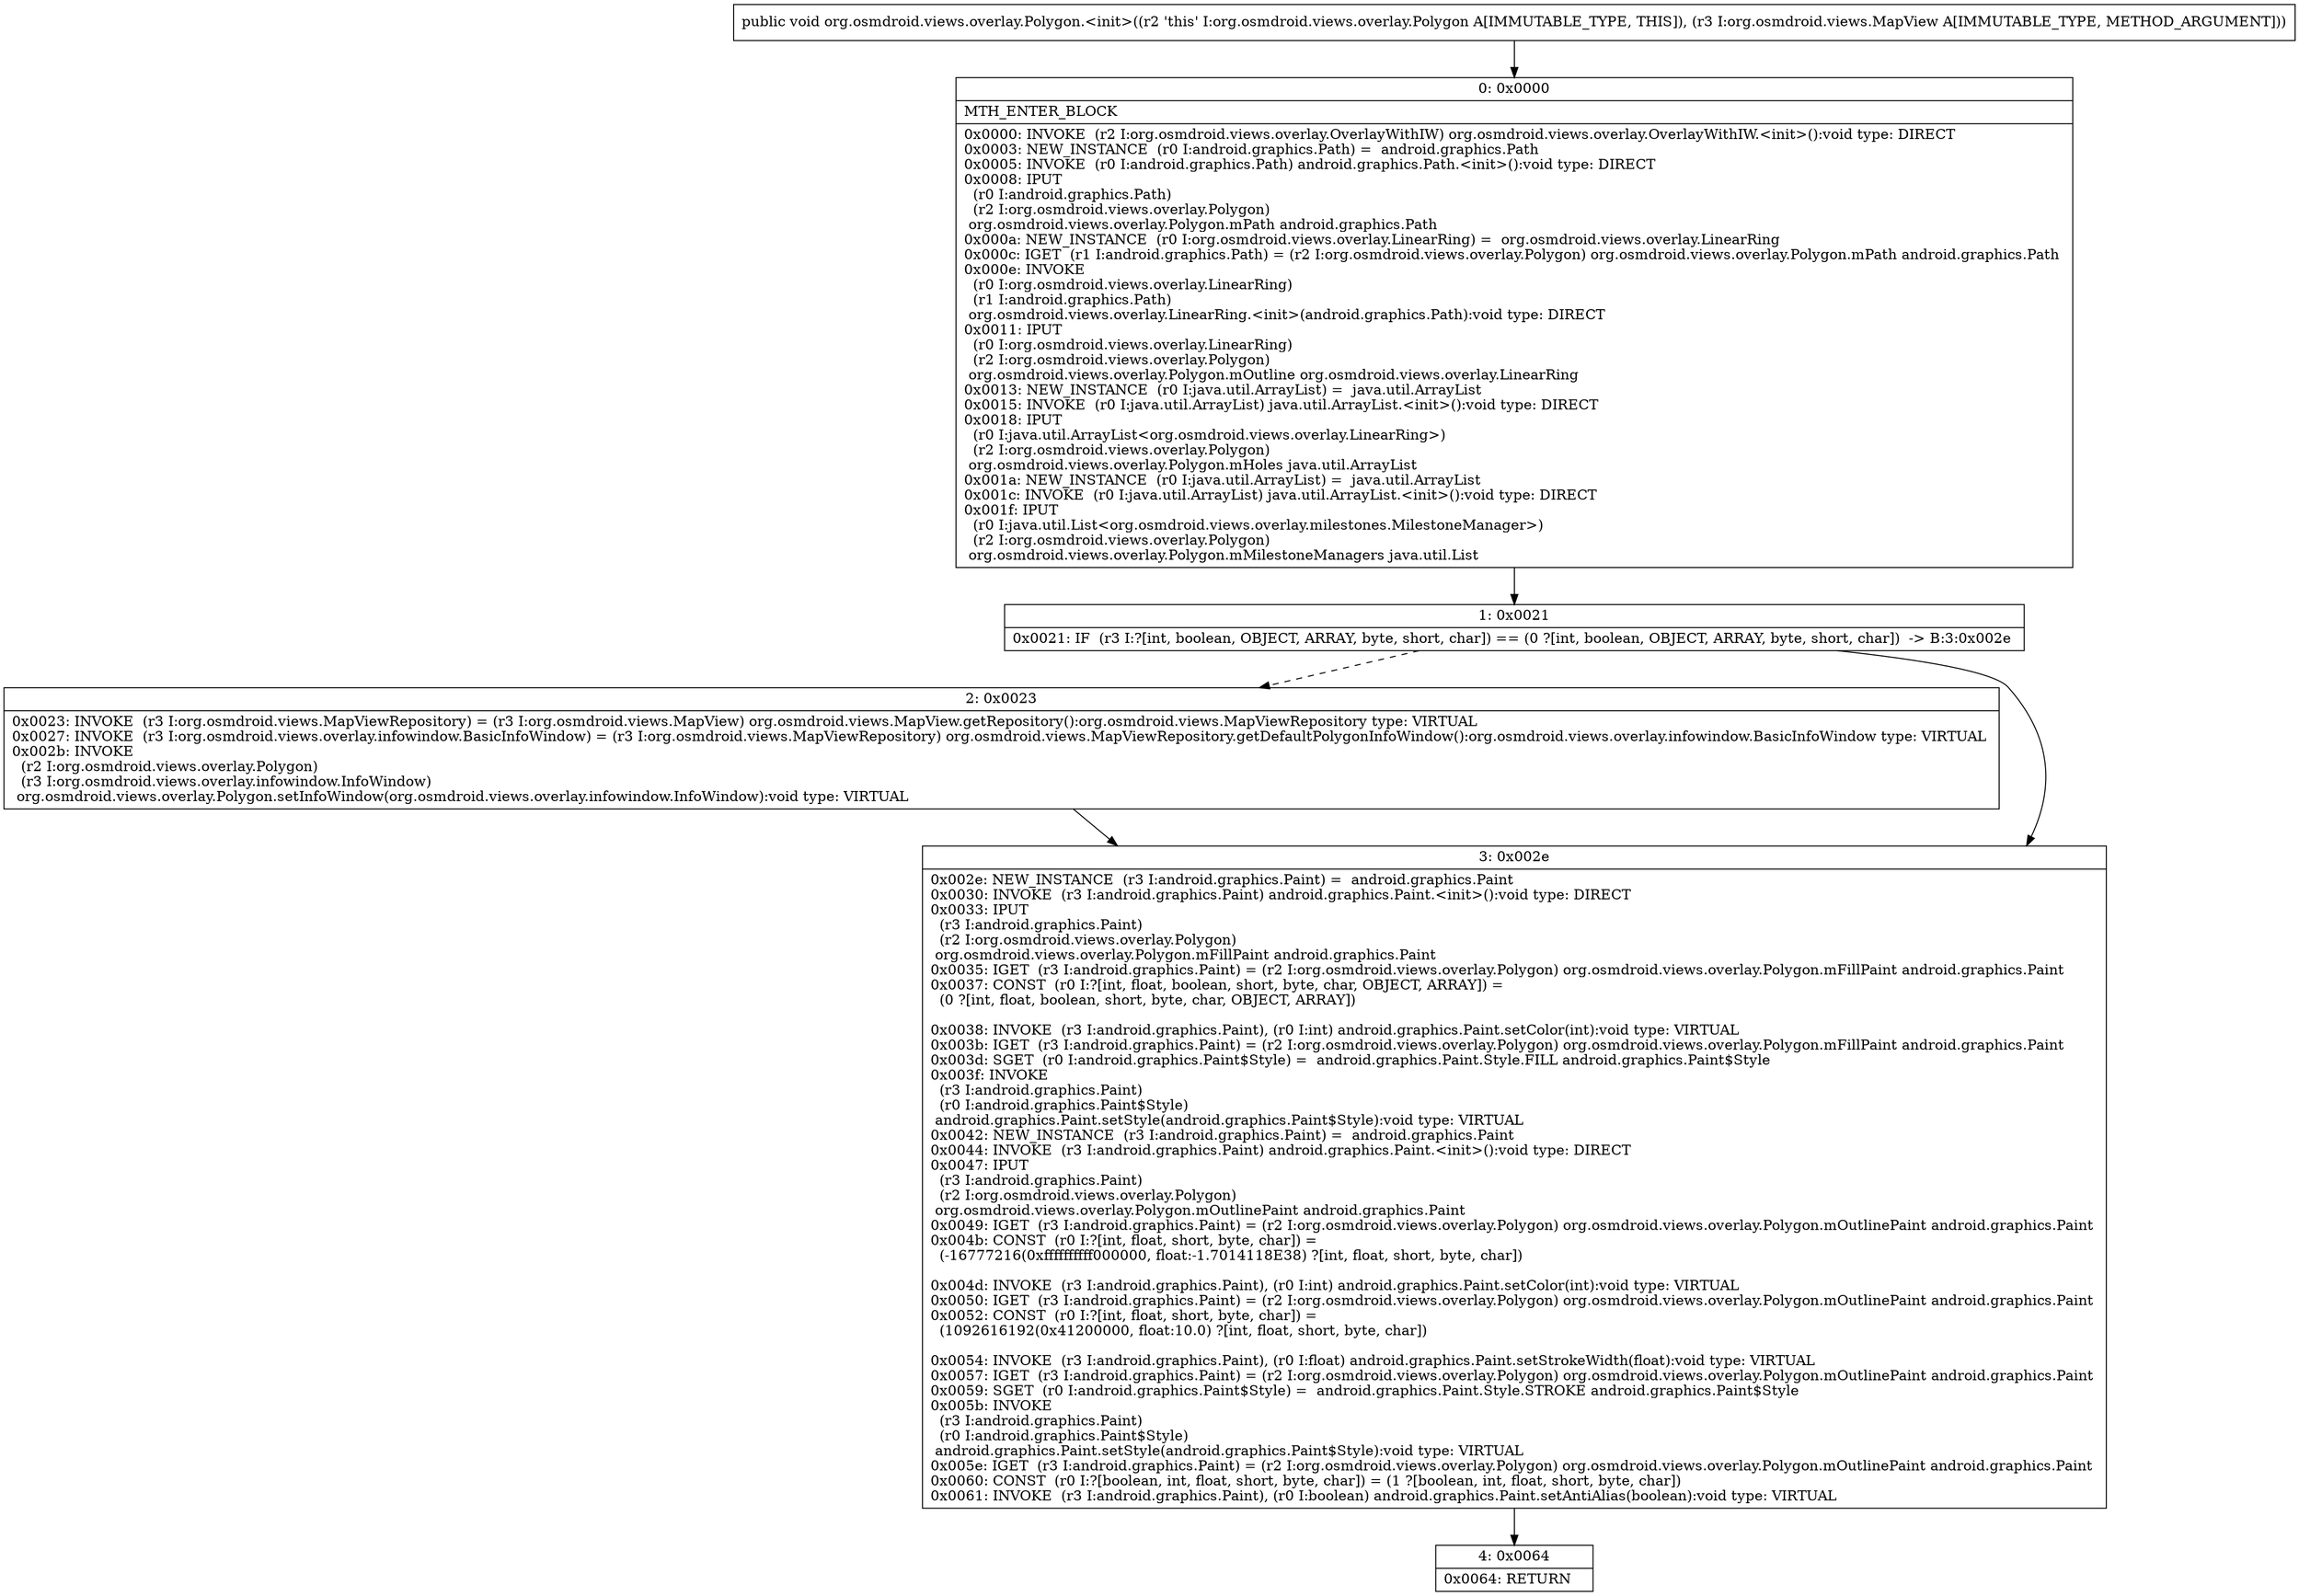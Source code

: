 digraph "CFG fororg.osmdroid.views.overlay.Polygon.\<init\>(Lorg\/osmdroid\/views\/MapView;)V" {
Node_0 [shape=record,label="{0\:\ 0x0000|MTH_ENTER_BLOCK\l|0x0000: INVOKE  (r2 I:org.osmdroid.views.overlay.OverlayWithIW) org.osmdroid.views.overlay.OverlayWithIW.\<init\>():void type: DIRECT \l0x0003: NEW_INSTANCE  (r0 I:android.graphics.Path) =  android.graphics.Path \l0x0005: INVOKE  (r0 I:android.graphics.Path) android.graphics.Path.\<init\>():void type: DIRECT \l0x0008: IPUT  \l  (r0 I:android.graphics.Path)\l  (r2 I:org.osmdroid.views.overlay.Polygon)\l org.osmdroid.views.overlay.Polygon.mPath android.graphics.Path \l0x000a: NEW_INSTANCE  (r0 I:org.osmdroid.views.overlay.LinearRing) =  org.osmdroid.views.overlay.LinearRing \l0x000c: IGET  (r1 I:android.graphics.Path) = (r2 I:org.osmdroid.views.overlay.Polygon) org.osmdroid.views.overlay.Polygon.mPath android.graphics.Path \l0x000e: INVOKE  \l  (r0 I:org.osmdroid.views.overlay.LinearRing)\l  (r1 I:android.graphics.Path)\l org.osmdroid.views.overlay.LinearRing.\<init\>(android.graphics.Path):void type: DIRECT \l0x0011: IPUT  \l  (r0 I:org.osmdroid.views.overlay.LinearRing)\l  (r2 I:org.osmdroid.views.overlay.Polygon)\l org.osmdroid.views.overlay.Polygon.mOutline org.osmdroid.views.overlay.LinearRing \l0x0013: NEW_INSTANCE  (r0 I:java.util.ArrayList) =  java.util.ArrayList \l0x0015: INVOKE  (r0 I:java.util.ArrayList) java.util.ArrayList.\<init\>():void type: DIRECT \l0x0018: IPUT  \l  (r0 I:java.util.ArrayList\<org.osmdroid.views.overlay.LinearRing\>)\l  (r2 I:org.osmdroid.views.overlay.Polygon)\l org.osmdroid.views.overlay.Polygon.mHoles java.util.ArrayList \l0x001a: NEW_INSTANCE  (r0 I:java.util.ArrayList) =  java.util.ArrayList \l0x001c: INVOKE  (r0 I:java.util.ArrayList) java.util.ArrayList.\<init\>():void type: DIRECT \l0x001f: IPUT  \l  (r0 I:java.util.List\<org.osmdroid.views.overlay.milestones.MilestoneManager\>)\l  (r2 I:org.osmdroid.views.overlay.Polygon)\l org.osmdroid.views.overlay.Polygon.mMilestoneManagers java.util.List \l}"];
Node_1 [shape=record,label="{1\:\ 0x0021|0x0021: IF  (r3 I:?[int, boolean, OBJECT, ARRAY, byte, short, char]) == (0 ?[int, boolean, OBJECT, ARRAY, byte, short, char])  \-\> B:3:0x002e \l}"];
Node_2 [shape=record,label="{2\:\ 0x0023|0x0023: INVOKE  (r3 I:org.osmdroid.views.MapViewRepository) = (r3 I:org.osmdroid.views.MapView) org.osmdroid.views.MapView.getRepository():org.osmdroid.views.MapViewRepository type: VIRTUAL \l0x0027: INVOKE  (r3 I:org.osmdroid.views.overlay.infowindow.BasicInfoWindow) = (r3 I:org.osmdroid.views.MapViewRepository) org.osmdroid.views.MapViewRepository.getDefaultPolygonInfoWindow():org.osmdroid.views.overlay.infowindow.BasicInfoWindow type: VIRTUAL \l0x002b: INVOKE  \l  (r2 I:org.osmdroid.views.overlay.Polygon)\l  (r3 I:org.osmdroid.views.overlay.infowindow.InfoWindow)\l org.osmdroid.views.overlay.Polygon.setInfoWindow(org.osmdroid.views.overlay.infowindow.InfoWindow):void type: VIRTUAL \l}"];
Node_3 [shape=record,label="{3\:\ 0x002e|0x002e: NEW_INSTANCE  (r3 I:android.graphics.Paint) =  android.graphics.Paint \l0x0030: INVOKE  (r3 I:android.graphics.Paint) android.graphics.Paint.\<init\>():void type: DIRECT \l0x0033: IPUT  \l  (r3 I:android.graphics.Paint)\l  (r2 I:org.osmdroid.views.overlay.Polygon)\l org.osmdroid.views.overlay.Polygon.mFillPaint android.graphics.Paint \l0x0035: IGET  (r3 I:android.graphics.Paint) = (r2 I:org.osmdroid.views.overlay.Polygon) org.osmdroid.views.overlay.Polygon.mFillPaint android.graphics.Paint \l0x0037: CONST  (r0 I:?[int, float, boolean, short, byte, char, OBJECT, ARRAY]) = \l  (0 ?[int, float, boolean, short, byte, char, OBJECT, ARRAY])\l \l0x0038: INVOKE  (r3 I:android.graphics.Paint), (r0 I:int) android.graphics.Paint.setColor(int):void type: VIRTUAL \l0x003b: IGET  (r3 I:android.graphics.Paint) = (r2 I:org.osmdroid.views.overlay.Polygon) org.osmdroid.views.overlay.Polygon.mFillPaint android.graphics.Paint \l0x003d: SGET  (r0 I:android.graphics.Paint$Style) =  android.graphics.Paint.Style.FILL android.graphics.Paint$Style \l0x003f: INVOKE  \l  (r3 I:android.graphics.Paint)\l  (r0 I:android.graphics.Paint$Style)\l android.graphics.Paint.setStyle(android.graphics.Paint$Style):void type: VIRTUAL \l0x0042: NEW_INSTANCE  (r3 I:android.graphics.Paint) =  android.graphics.Paint \l0x0044: INVOKE  (r3 I:android.graphics.Paint) android.graphics.Paint.\<init\>():void type: DIRECT \l0x0047: IPUT  \l  (r3 I:android.graphics.Paint)\l  (r2 I:org.osmdroid.views.overlay.Polygon)\l org.osmdroid.views.overlay.Polygon.mOutlinePaint android.graphics.Paint \l0x0049: IGET  (r3 I:android.graphics.Paint) = (r2 I:org.osmdroid.views.overlay.Polygon) org.osmdroid.views.overlay.Polygon.mOutlinePaint android.graphics.Paint \l0x004b: CONST  (r0 I:?[int, float, short, byte, char]) = \l  (\-16777216(0xffffffffff000000, float:\-1.7014118E38) ?[int, float, short, byte, char])\l \l0x004d: INVOKE  (r3 I:android.graphics.Paint), (r0 I:int) android.graphics.Paint.setColor(int):void type: VIRTUAL \l0x0050: IGET  (r3 I:android.graphics.Paint) = (r2 I:org.osmdroid.views.overlay.Polygon) org.osmdroid.views.overlay.Polygon.mOutlinePaint android.graphics.Paint \l0x0052: CONST  (r0 I:?[int, float, short, byte, char]) = \l  (1092616192(0x41200000, float:10.0) ?[int, float, short, byte, char])\l \l0x0054: INVOKE  (r3 I:android.graphics.Paint), (r0 I:float) android.graphics.Paint.setStrokeWidth(float):void type: VIRTUAL \l0x0057: IGET  (r3 I:android.graphics.Paint) = (r2 I:org.osmdroid.views.overlay.Polygon) org.osmdroid.views.overlay.Polygon.mOutlinePaint android.graphics.Paint \l0x0059: SGET  (r0 I:android.graphics.Paint$Style) =  android.graphics.Paint.Style.STROKE android.graphics.Paint$Style \l0x005b: INVOKE  \l  (r3 I:android.graphics.Paint)\l  (r0 I:android.graphics.Paint$Style)\l android.graphics.Paint.setStyle(android.graphics.Paint$Style):void type: VIRTUAL \l0x005e: IGET  (r3 I:android.graphics.Paint) = (r2 I:org.osmdroid.views.overlay.Polygon) org.osmdroid.views.overlay.Polygon.mOutlinePaint android.graphics.Paint \l0x0060: CONST  (r0 I:?[boolean, int, float, short, byte, char]) = (1 ?[boolean, int, float, short, byte, char]) \l0x0061: INVOKE  (r3 I:android.graphics.Paint), (r0 I:boolean) android.graphics.Paint.setAntiAlias(boolean):void type: VIRTUAL \l}"];
Node_4 [shape=record,label="{4\:\ 0x0064|0x0064: RETURN   \l}"];
MethodNode[shape=record,label="{public void org.osmdroid.views.overlay.Polygon.\<init\>((r2 'this' I:org.osmdroid.views.overlay.Polygon A[IMMUTABLE_TYPE, THIS]), (r3 I:org.osmdroid.views.MapView A[IMMUTABLE_TYPE, METHOD_ARGUMENT])) }"];
MethodNode -> Node_0;
Node_0 -> Node_1;
Node_1 -> Node_2[style=dashed];
Node_1 -> Node_3;
Node_2 -> Node_3;
Node_3 -> Node_4;
}

